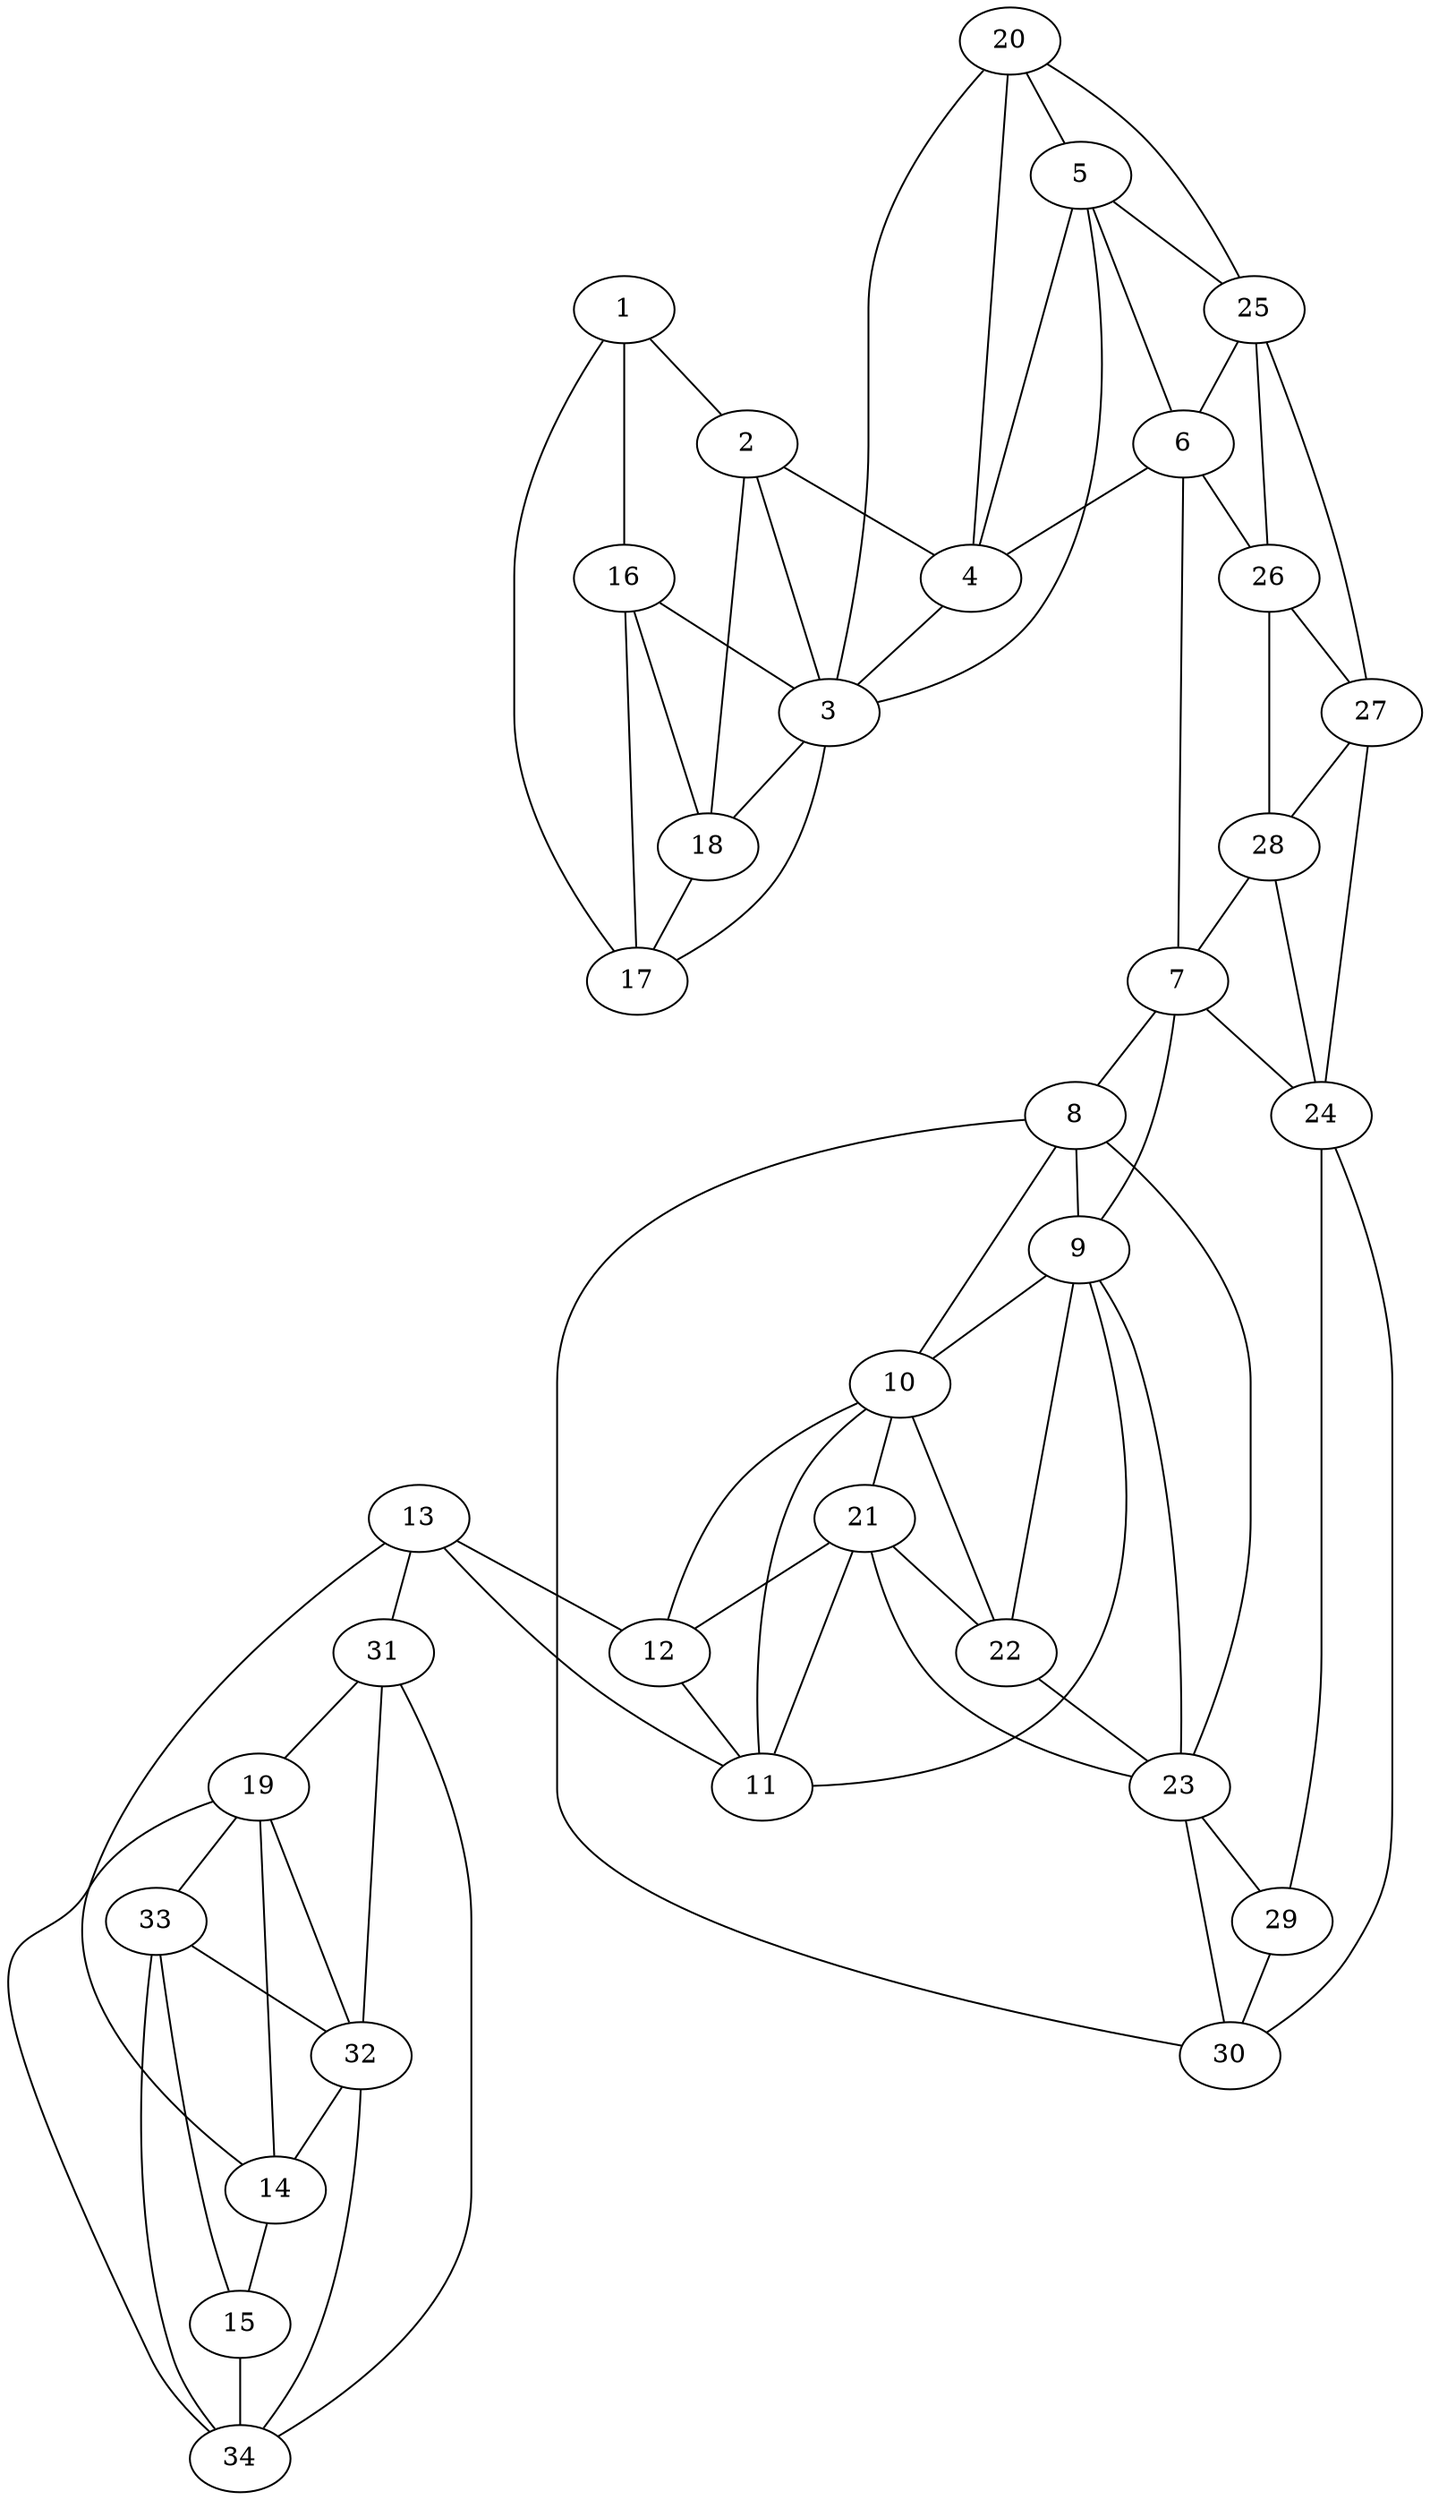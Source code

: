 graph pdb1d7r {
	1	 [aaLength=12,
		sequence=DATFWRNARQHL,
		type=0];
	2	 [aaLength=6,
		sequence=TSGQMS,
		type=0];
	1 -- 2	 [distance0="45.37583",
		frequency=1,
		type0=1];
	17	 [aaLength=4,
		sequence=FVYD,
		type=1];
	1 -- 17	 [distance0="52.59714",
		frequency=1,
		type0=3];
	16	 [aaLength=5,
		sequence=IERAK,
		type=1];
	1 -- 16	 [distance0="48.94342",
		frequency=1,
		type0=2];
	3	 [aaLength=13,
		sequence=HPEIVSVIGEYAG,
		type=0];
	2 -- 3	 [distance0="19.07232",
		distance1="6.0",
		frequency=2,
		type0=1,
		type1=4];
	4	 [aaLength=15,
		sequence=SRPVVDLATRLANIT,
		type=0];
	2 -- 4	 [distance0="35.92161",
		frequency=1,
		type0=2];
	18	 [aaLength=4,
		sequence=AILD,
		type=1];
	2 -- 18	 [distance0="44.73426",
		frequency=1,
		type0=3];
	3 -- 18	 [distance0="35.38577",
		frequency=1,
		type0=3];
	4 -- 3	 [distance0="26.80643",
		frequency=1,
		type0=1];
	5	 [aaLength=18,
		sequence=TGAESNEAAIRMAKLVTG,
		type=0];
	5 -- 3	 [distance0="56.54447",
		frequency=1,
		type0=3];
	5 -- 4	 [distance0="29.75793",
		frequency=1,
		type0=1];
	25	 [aaLength=5,
		sequence=EIVGF,
		type=1];
	5 -- 25	 [distance0="2.0",
		frequency=1,
		type0=4];
	6	 [aaLength=7,
		sequence=TGAAASA,
		type=0];
	6 -- 4	 [distance0="60.37038",
		frequency=1,
		type0=3];
	6 -- 5	 [distance0="32.08345",
		frequency=1,
		type0=1];
	7	 [aaLength=17,
		sequence=DYLAELDYAFDLIDRQS,
		type=0];
	6 -- 7	 [distance0="46.9546",
		frequency=1,
		type0=2];
	26	 [aaLength=4,
		sequence=SFAI,
		type=1];
	6 -- 26	 [distance0="15.0",
		frequency=1,
		type0=4];
	8	 [aaLength=13,
		sequence=GYMAALKRKCEAR,
		type=0];
	7 -- 8	 [distance0="41.22131",
		frequency=1,
		type0=1];
	9	 [aaLength=7,
		sequence=FACQRDG,
		type=0];
	7 -- 9	 [distance0="75.74746",
		frequency=1,
		type0=3];
	24	 [aaLength=6,
		sequence=LAAFIA,
		type=1];
	7 -- 24	 [distance0="3.0",
		frequency=1,
		type0=4];
	8 -- 9	 [distance0="34.95359",
		frequency=1,
		type0=1];
	10	 [aaLength=6,
		sequence=SKTLGA,
		type=0];
	8 -- 10	 [distance0="51.72701",
		frequency=1,
		type0=3];
	23	 [aaLength=5,
		sequence=LLILD,
		type=1];
	8 -- 23	 [distance0="2.0",
		frequency=1,
		type0=4];
	9 -- 10	 [distance0="19.174",
		frequency=1,
		type0=1];
	11	 [aaLength=11,
		sequence=SAAIEERAHEL,
		type=0];
	9 -- 11	 [distance0="37.40298",
		frequency=1,
		type0=3];
	22	 [aaLength=4,
		sequence=ILTL,
		type=1];
	9 -- 22	 [distance0="4.0",
		frequency=1,
		type0=4];
	12	 [aaLength=18,
		sequence=DPLPAAVGLRVLDVVQRD,
		type=0];
	10 -- 12	 [distance0="36.99126",
		frequency=1,
		type0=3];
	21	 [aaLength=5,
		sequence=AAIVT,
		type=1];
	10 -- 21	 [distance0="4.0",
		frequency=1,
		type0=4];
	11 -- 10	 [distance0="23.32742",
		frequency=1,
		type0=1];
	12 -- 11	 [distance0="30.05414",
		frequency=1,
		type0=1];
	13	 [aaLength=24,
		sequence=GLVARANVMGDRLRRGLLDLMERF,
		type=0];
	13 -- 12	 [distance0="31.33343",
		frequency=1,
		type0=1];
	13 -- 11	 [distance0="53.46621",
		frequency=1,
		type0=2];
	31	 [aaLength=7,
		sequence=IGDVRGR,
		type=1];
	13 -- 31	 [distance0="2.0",
		frequency=1,
		type0=4];
	14	 [aaLength=14,
		sequence=GLGAKITRECMNLG,
		type=0];
	14 -- 13	 [distance0="53.76509",
		frequency=1,
		type0=2];
	15	 [aaLength=20,
		sequence=SEDEIDLGLSLLGQAIERAL,
		type=0];
	14 -- 15	 [distance0="39.4056",
		frequency=1,
		type0=1];
	19	 [aaLength=2,
		sequence=LS,
		type=1];
	14 -- 19	 [distance0="54.70268",
		distance1="0.0",
		frequency=2,
		type0=3,
		type1=5];
	33	 [aaLength=5,
		sequence=GVFRI,
		type=1];
	15 -- 33	 [distance0="50.47235",
		frequency=1,
		type0=2];
	34	 [aaLength=2,
		sequence=IV,
		type=1];
	15 -- 34	 [distance0="52.79638",
		frequency=1,
		type0=3];
	16 -- 3	 [distance0="44.57749",
		frequency=1,
		type0=3];
	16 -- 18	 [distance0="15.0",
		frequency=1,
		type0=2];
	16 -- 17	 [distance0="7.0",
		distance1="2.0",
		frequency=2,
		type0=1,
		type1=4];
	17 -- 3	 [distance0="39.85163",
		frequency=1,
		type0=3];
	18 -- 17	 [distance0="8.0",
		frequency=1,
		type0=1];
	19 -- 33	 [distance0="12.0",
		frequency=1,
		type0=2];
	19 -- 34	 [distance0="4.0",
		distance1="2.0",
		frequency=2,
		type0=1,
		type1=4];
	20	 [aaLength=5,
		sequence=RALLL,
		type=1];
	20 -- 3	 [distance0="53.02973",
		frequency=1,
		type0=3];
	20 -- 4	 [distance0="49.05889",
		frequency=1,
		type0=2];
	20 -- 5	 [distance0="1.0",
		frequency=1,
		type0=4];
	20 -- 25	 [distance0="26.0",
		frequency=1,
		type0=1];
	21 -- 12	 [distance0="46.38454",
		frequency=1,
		type0=3];
	21 -- 11	 [distance0="0.0",
		frequency=1,
		type0=5];
	21 -- 22	 [distance0="14.0",
		frequency=1,
		type0=1];
	21 -- 23	 [distance0="42.0",
		frequency=1,
		type0=2];
	22 -- 10	 [distance0="46.3546",
		distance1="0.0",
		frequency=2,
		type0=3,
		type1=5];
	22 -- 23	 [distance0="28.0",
		frequency=1,
		type0=2];
	23 -- 9	 [distance0="12.0",
		frequency=1,
		type0=4];
	29	 [aaLength=2,
		sequence=IL,
		type=1];
	23 -- 29	 [distance0="27.0",
		frequency=1,
		type0=2];
	30	 [aaLength=2,
		sequence=IE,
		type=1];
	23 -- 30	 [distance0="20.0",
		frequency=1,
		type0=1];
	28	 [aaLength=2,
		sequence=AY,
		type=1];
	24 -- 28	 [distance0="22.0",
		frequency=1,
		type0=3];
	24 -- 29	 [distance0="8.0",
		distance1="2.0",
		frequency=2,
		type0=1,
		type1=4];
	24 -- 30	 [distance0="15.0",
		frequency=1,
		type0=2];
	25 -- 6	 [distance0="7.0",
		frequency=1,
		type0=4];
	25 -- 26	 [distance0="34.0",
		frequency=1,
		type0=2];
	27	 [aaLength=2,
		sequence=ER,
		type=1];
	25 -- 27	 [distance0="48.0",
		frequency=1,
		type0=3];
	26 -- 27	 [distance0="14.0",
		distance1="10.0",
		frequency=2,
		type0=1,
		type1=4];
	26 -- 28	 [distance0="18.0",
		frequency=1,
		type0=2];
	27 -- 24	 [distance0="26.0",
		frequency=1,
		type0=3];
	27 -- 28	 [distance0="4.0",
		distance1="2.0",
		frequency=2,
		type0=1,
		type1=4];
	28 -- 7	 [distance0="0.0",
		frequency=1,
		type0=5];
	29 -- 30	 [distance0="7.0",
		distance1="5.0",
		frequency=2,
		type0=1,
		type1=4];
	30 -- 8	 [distance0="3.0",
		frequency=1,
		type0=4];
	31 -- 19	 [distance0="40.0",
		frequency=1,
		type0=2];
	32	 [aaLength=6,
		sequence=LLGVEI,
		type=1];
	31 -- 32	 [distance0="9.0",
		distance1="2.0",
		frequency=2,
		type0=1,
		type1=4];
	31 -- 34	 [distance0="44.0",
		frequency=1,
		type0=3];
	32 -- 14	 [distance0="11.0",
		frequency=1,
		type0=4];
	32 -- 19	 [distance0="31.0",
		frequency=1,
		type0=2];
	32 -- 34	 [distance0="35.0",
		frequency=1,
		type0=3];
	33 -- 32	 [distance0="43.0",
		frequency=1,
		type0=3];
	33 -- 34	 [distance0="8.0",
		frequency=1,
		type0=1];
}
